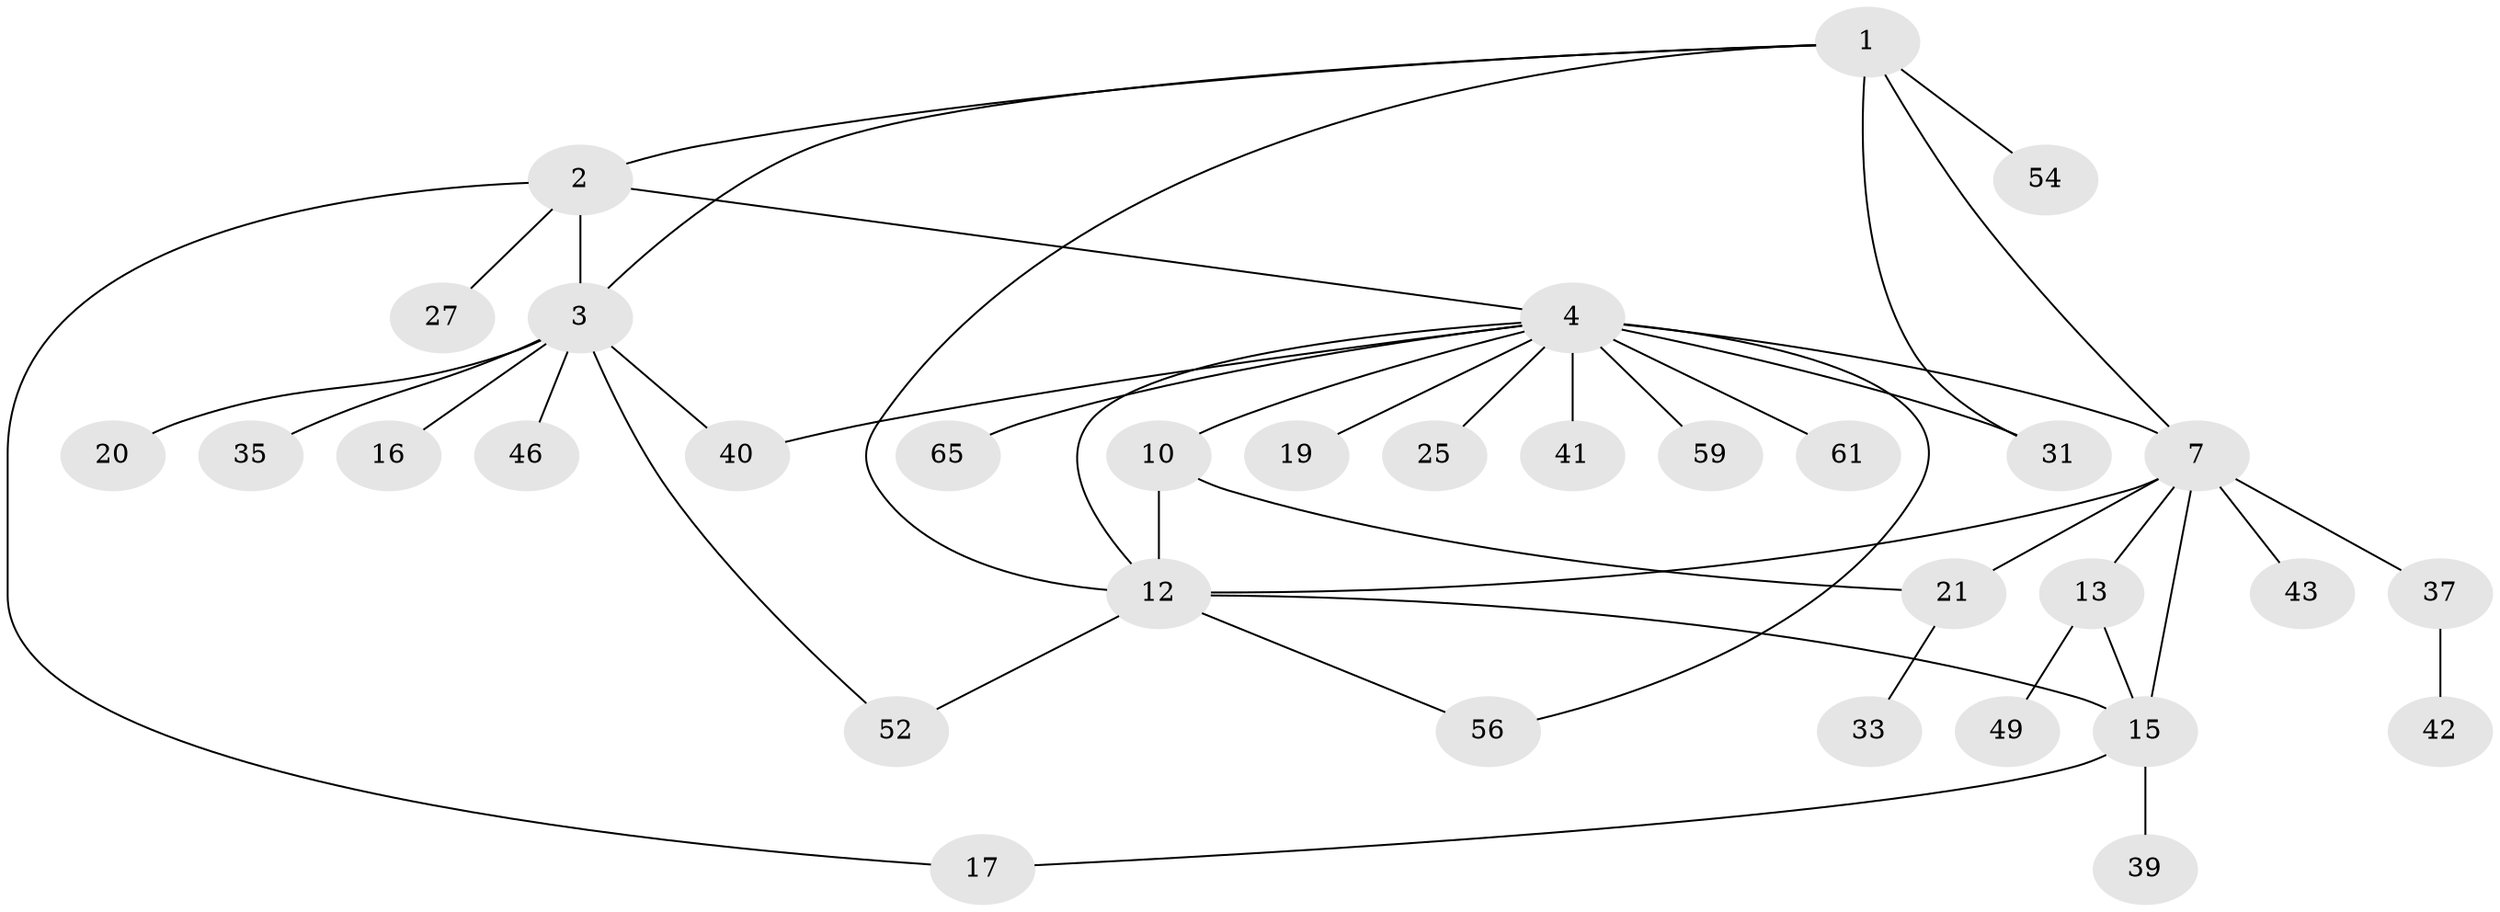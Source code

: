 // original degree distribution, {8: 0.030303030303030304, 5: 0.09090909090909091, 9: 0.015151515151515152, 4: 0.015151515151515152, 6: 0.015151515151515152, 3: 0.10606060606060606, 7: 0.045454545454545456, 2: 0.18181818181818182, 1: 0.5}
// Generated by graph-tools (version 1.1) at 2025/15/03/09/25 04:15:46]
// undirected, 33 vertices, 45 edges
graph export_dot {
graph [start="1"]
  node [color=gray90,style=filled];
  1 [super="+38"];
  2;
  3 [super="+34"];
  4 [super="+5+51"];
  7 [super="+8+14"];
  10 [super="+24+23"];
  12;
  13 [super="+44"];
  15 [super="+32+50"];
  16 [super="+48"];
  17;
  19 [super="+57+36"];
  20;
  21 [super="+29"];
  25;
  27;
  31 [super="+63"];
  33;
  35;
  37 [super="+60"];
  39;
  40;
  41;
  42;
  43;
  46 [super="+58"];
  49 [super="+64"];
  52;
  54;
  56;
  59;
  61;
  65;
  1 -- 2;
  1 -- 3;
  1 -- 7 [weight=2];
  1 -- 12;
  1 -- 54;
  1 -- 31;
  2 -- 3;
  2 -- 17;
  2 -- 27;
  2 -- 4;
  3 -- 16;
  3 -- 20;
  3 -- 35;
  3 -- 40;
  3 -- 46;
  3 -- 52;
  4 -- 65;
  4 -- 7 [weight=3];
  4 -- 40;
  4 -- 41;
  4 -- 10;
  4 -- 12;
  4 -- 19;
  4 -- 56;
  4 -- 25;
  4 -- 59;
  4 -- 61;
  4 -- 31;
  7 -- 12;
  7 -- 21;
  7 -- 43;
  7 -- 37;
  7 -- 13;
  7 -- 15;
  10 -- 12;
  10 -- 21;
  12 -- 15;
  12 -- 52;
  12 -- 56;
  13 -- 15;
  13 -- 49;
  15 -- 17;
  15 -- 39;
  21 -- 33;
  37 -- 42;
}
